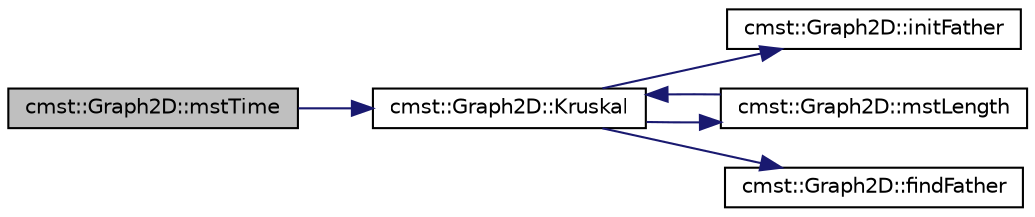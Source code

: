 digraph "cmst::Graph2D::mstTime"
{
  edge [fontname="Helvetica",fontsize="10",labelfontname="Helvetica",labelfontsize="10"];
  node [fontname="Helvetica",fontsize="10",shape=record];
  rankdir="LR";
  Node1 [label="cmst::Graph2D::mstTime",height=0.2,width=0.4,color="black", fillcolor="grey75", style="filled", fontcolor="black"];
  Node1 -> Node2 [color="midnightblue",fontsize="10",style="solid"];
  Node2 [label="cmst::Graph2D::Kruskal",height=0.2,width=0.4,color="black", fillcolor="white", style="filled",URL="$classcmst_1_1_graph2_d.html#ac3ce0434f4c42c2ed2b7c7861b32710f"];
  Node2 -> Node3 [color="midnightblue",fontsize="10",style="solid"];
  Node3 [label="cmst::Graph2D::initFather",height=0.2,width=0.4,color="black", fillcolor="white", style="filled",URL="$classcmst_1_1_graph2_d.html#a5de76dfe02b4a13e0d3fe9a5e7ea7285"];
  Node2 -> Node4 [color="midnightblue",fontsize="10",style="solid"];
  Node4 [label="cmst::Graph2D::mstLength",height=0.2,width=0.4,color="black", fillcolor="white", style="filled",URL="$classcmst_1_1_graph2_d.html#aea22c23fdbb3b9e91671562cb19730ed"];
  Node4 -> Node2 [color="midnightblue",fontsize="10",style="solid"];
  Node2 -> Node5 [color="midnightblue",fontsize="10",style="solid"];
  Node5 [label="cmst::Graph2D::findFather",height=0.2,width=0.4,color="black", fillcolor="white", style="filled",URL="$classcmst_1_1_graph2_d.html#a0b860daa24f288eea5f490e12fcb67e2"];
}
